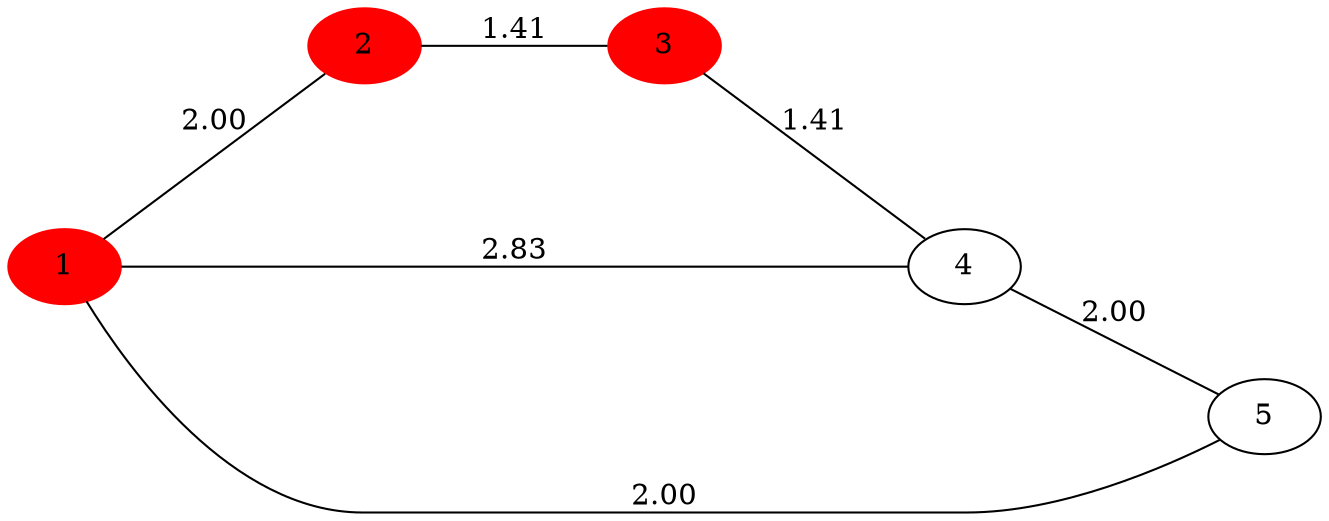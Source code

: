 graph graph3{
	rankdir =LR;
	ranksep = 0.8;
	nodesep = 0.8;
	1--2 [label="2.00"];
	1--4 [label="2.83"];
	1--5 [label="2.00"];
	2--3 [label="1.41"];
	3--4 [label="1.41"];
	4--5 [label="2.00"];
	1 [color="red",style=filled];
	2 [color="red",style=filled];
	3 [color="red",style=filled];
}